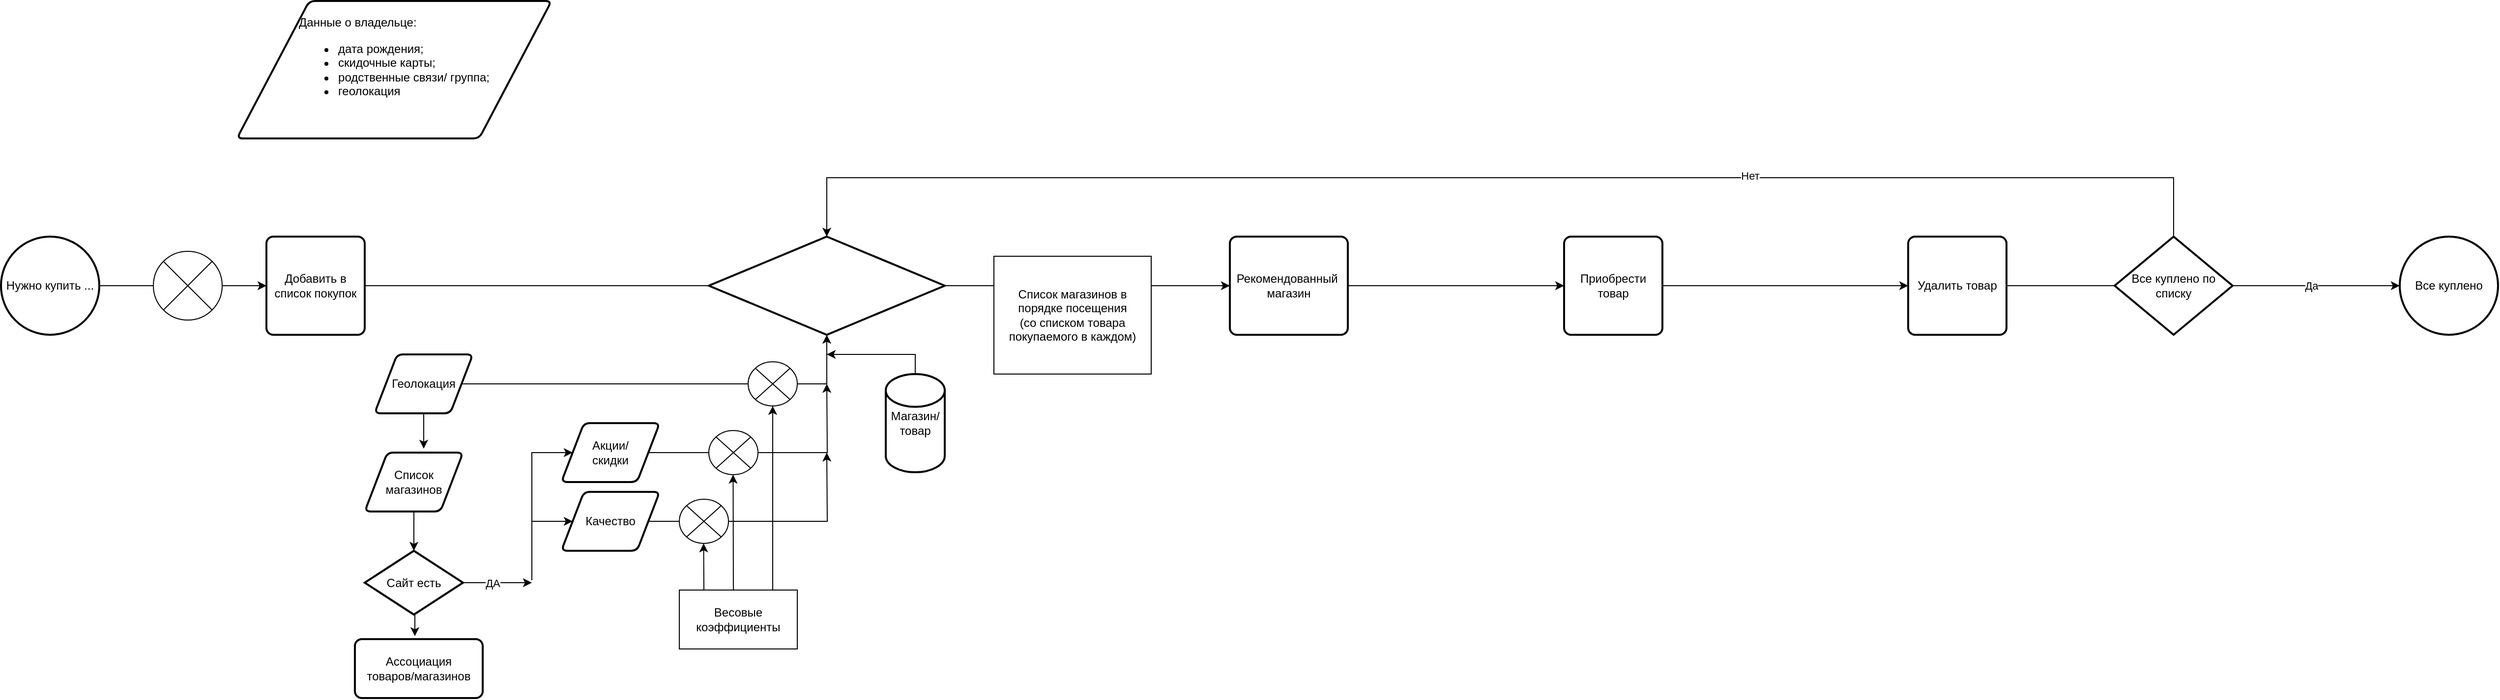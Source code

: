 <mxfile version="17.1.2" type="github">
  <diagram id="aSpPIXPHHALbY8qecASI" name="Page-1">
    <mxGraphModel dx="918" dy="485" grid="1" gridSize="10" guides="1" tooltips="1" connect="1" arrows="1" fold="1" page="1" pageScale="1" pageWidth="827" pageHeight="1169" math="0" shadow="0">
      <root>
        <mxCell id="0" />
        <mxCell id="1" parent="0" />
        <mxCell id="xOB81SDt4LX_O5CGLrkT-13" style="edgeStyle=orthogonalEdgeStyle;rounded=0;orthogonalLoop=1;jettySize=auto;html=1;entryX=0;entryY=0.5;entryDx=0;entryDy=0;" edge="1" parent="1" source="xOB81SDt4LX_O5CGLrkT-1" target="xOB81SDt4LX_O5CGLrkT-3">
          <mxGeometry relative="1" as="geometry" />
        </mxCell>
        <mxCell id="xOB81SDt4LX_O5CGLrkT-1" value="&lt;font style=&quot;vertical-align: inherit&quot;&gt;&lt;font style=&quot;vertical-align: inherit&quot;&gt;&lt;font style=&quot;vertical-align: inherit&quot;&gt;&lt;font style=&quot;vertical-align: inherit&quot;&gt;Нужно купить ...&lt;/font&gt;&lt;/font&gt;&lt;/font&gt;&lt;/font&gt;" style="strokeWidth=2;html=1;shape=mxgraph.flowchart.start_2;whiteSpace=wrap;" vertex="1" parent="1">
          <mxGeometry x="290" y="350" width="100" height="100" as="geometry" />
        </mxCell>
        <mxCell id="xOB81SDt4LX_O5CGLrkT-2" value="&lt;font style=&quot;vertical-align: inherit&quot;&gt;&lt;font style=&quot;vertical-align: inherit&quot;&gt;&lt;font style=&quot;vertical-align: inherit&quot;&gt;&lt;font style=&quot;vertical-align: inherit&quot;&gt;Все куплено&lt;/font&gt;&lt;/font&gt;&lt;/font&gt;&lt;/font&gt;" style="strokeWidth=2;html=1;shape=mxgraph.flowchart.start_2;whiteSpace=wrap;" vertex="1" parent="1">
          <mxGeometry x="2730" y="350" width="100" height="100" as="geometry" />
        </mxCell>
        <mxCell id="xOB81SDt4LX_O5CGLrkT-16" style="edgeStyle=orthogonalEdgeStyle;rounded=0;orthogonalLoop=1;jettySize=auto;html=1;entryX=0;entryY=0.5;entryDx=0;entryDy=0;startArrow=none;" edge="1" parent="1" source="xOB81SDt4LX_O5CGLrkT-24" target="xOB81SDt4LX_O5CGLrkT-4">
          <mxGeometry relative="1" as="geometry" />
        </mxCell>
        <mxCell id="xOB81SDt4LX_O5CGLrkT-3" value="&lt;font style=&quot;vertical-align: inherit&quot;&gt;&lt;font style=&quot;vertical-align: inherit&quot;&gt;&lt;font style=&quot;vertical-align: inherit&quot;&gt;&lt;font style=&quot;vertical-align: inherit&quot;&gt;&lt;font style=&quot;vertical-align: inherit&quot;&gt;&lt;font style=&quot;vertical-align: inherit&quot;&gt;Добавить в список покупок&lt;/font&gt;&lt;/font&gt;&lt;/font&gt;&lt;/font&gt;&lt;/font&gt;&lt;/font&gt;" style="rounded=1;whiteSpace=wrap;html=1;absoluteArcSize=1;arcSize=14;strokeWidth=2;" vertex="1" parent="1">
          <mxGeometry x="560" y="350" width="100" height="100" as="geometry" />
        </mxCell>
        <mxCell id="xOB81SDt4LX_O5CGLrkT-17" style="edgeStyle=orthogonalEdgeStyle;rounded=0;orthogonalLoop=1;jettySize=auto;html=1;entryX=0;entryY=0.5;entryDx=0;entryDy=0;" edge="1" parent="1" source="xOB81SDt4LX_O5CGLrkT-4" target="xOB81SDt4LX_O5CGLrkT-5">
          <mxGeometry relative="1" as="geometry" />
        </mxCell>
        <mxCell id="xOB81SDt4LX_O5CGLrkT-4" value="&lt;font style=&quot;vertical-align: inherit&quot;&gt;&lt;font style=&quot;vertical-align: inherit&quot;&gt;&lt;font style=&quot;vertical-align: inherit&quot;&gt;&lt;font style=&quot;vertical-align: inherit&quot;&gt;Рекомендованный&amp;nbsp; магазин&lt;/font&gt;&lt;/font&gt;&lt;/font&gt;&lt;/font&gt;" style="rounded=1;whiteSpace=wrap;html=1;absoluteArcSize=1;arcSize=14;strokeWidth=2;" vertex="1" parent="1">
          <mxGeometry x="1540" y="350" width="120" height="100" as="geometry" />
        </mxCell>
        <mxCell id="xOB81SDt4LX_O5CGLrkT-18" style="edgeStyle=orthogonalEdgeStyle;rounded=0;orthogonalLoop=1;jettySize=auto;html=1;entryX=0;entryY=0.5;entryDx=0;entryDy=0;" edge="1" parent="1" source="xOB81SDt4LX_O5CGLrkT-5" target="xOB81SDt4LX_O5CGLrkT-6">
          <mxGeometry relative="1" as="geometry" />
        </mxCell>
        <mxCell id="xOB81SDt4LX_O5CGLrkT-5" value="&lt;font style=&quot;vertical-align: inherit&quot;&gt;&lt;font style=&quot;vertical-align: inherit&quot;&gt;Приобрести товар&lt;/font&gt;&lt;/font&gt;" style="rounded=1;whiteSpace=wrap;html=1;absoluteArcSize=1;arcSize=14;strokeWidth=2;" vertex="1" parent="1">
          <mxGeometry x="1880" y="350" width="100" height="100" as="geometry" />
        </mxCell>
        <mxCell id="xOB81SDt4LX_O5CGLrkT-19" style="edgeStyle=orthogonalEdgeStyle;rounded=0;orthogonalLoop=1;jettySize=auto;html=1;entryX=0;entryY=0.5;entryDx=0;entryDy=0;entryPerimeter=0;" edge="1" parent="1" source="xOB81SDt4LX_O5CGLrkT-6" target="xOB81SDt4LX_O5CGLrkT-2">
          <mxGeometry relative="1" as="geometry" />
        </mxCell>
        <mxCell id="xOB81SDt4LX_O5CGLrkT-21" value="&lt;font style=&quot;vertical-align: inherit&quot;&gt;&lt;font style=&quot;vertical-align: inherit&quot;&gt;Да&lt;/font&gt;&lt;/font&gt;" style="edgeLabel;html=1;align=center;verticalAlign=middle;resizable=0;points=[];" vertex="1" connectable="0" parent="xOB81SDt4LX_O5CGLrkT-19">
          <mxGeometry x="0.741" relative="1" as="geometry">
            <mxPoint x="-38" as="offset" />
          </mxGeometry>
        </mxCell>
        <mxCell id="xOB81SDt4LX_O5CGLrkT-6" value="&lt;font style=&quot;vertical-align: inherit&quot;&gt;&lt;font style=&quot;vertical-align: inherit&quot;&gt;&lt;font style=&quot;vertical-align: inherit&quot;&gt;&lt;font style=&quot;vertical-align: inherit&quot;&gt;Удалить товар&lt;/font&gt;&lt;/font&gt;&lt;/font&gt;&lt;/font&gt;" style="rounded=1;whiteSpace=wrap;html=1;absoluteArcSize=1;arcSize=14;strokeWidth=2;" vertex="1" parent="1">
          <mxGeometry x="2230" y="350" width="100" height="100" as="geometry" />
        </mxCell>
        <mxCell id="xOB81SDt4LX_O5CGLrkT-12" value="&lt;div style=&quot;text-align: left&quot;&gt;&lt;span&gt;&lt;font style=&quot;vertical-align: inherit&quot;&gt;&lt;font style=&quot;vertical-align: inherit&quot;&gt;&lt;font style=&quot;vertical-align: inherit&quot;&gt;&lt;font style=&quot;vertical-align: inherit&quot;&gt;&lt;font style=&quot;vertical-align: inherit&quot;&gt;&lt;font style=&quot;vertical-align: inherit&quot;&gt;Данные о владельце:&lt;/font&gt;&lt;/font&gt;&lt;/font&gt;&lt;/font&gt;&lt;/font&gt;&lt;/font&gt;&lt;/span&gt;&lt;/div&gt;&lt;font style=&quot;vertical-align: inherit&quot;&gt;&lt;div style=&quot;text-align: left&quot;&gt;&lt;ul&gt;&lt;li&gt;&lt;span&gt;&lt;font style=&quot;vertical-align: inherit&quot;&gt;&lt;font style=&quot;vertical-align: inherit&quot;&gt;&lt;font style=&quot;vertical-align: inherit&quot;&gt;&lt;font style=&quot;vertical-align: inherit&quot;&gt;&lt;font style=&quot;vertical-align: inherit&quot;&gt;&lt;font style=&quot;vertical-align: inherit&quot;&gt;&lt;font style=&quot;vertical-align: inherit&quot;&gt;&lt;font style=&quot;vertical-align: inherit&quot;&gt;дата рождения;&lt;/font&gt;&lt;/font&gt;&lt;/font&gt;&lt;/font&gt;&lt;/font&gt;&lt;/font&gt;&lt;/font&gt;&lt;/font&gt;&lt;/span&gt;&lt;/li&gt;&lt;li&gt;&lt;font style=&quot;vertical-align: inherit&quot;&gt;&lt;font style=&quot;vertical-align: inherit&quot;&gt;&lt;font style=&quot;vertical-align: inherit&quot;&gt;&lt;font style=&quot;vertical-align: inherit&quot;&gt;&lt;font style=&quot;vertical-align: inherit&quot;&gt;&lt;font style=&quot;vertical-align: inherit&quot;&gt;&lt;font style=&quot;vertical-align: inherit&quot;&gt;&lt;font style=&quot;vertical-align: inherit&quot;&gt;скидочные карты;&lt;/font&gt;&lt;/font&gt;&lt;/font&gt;&lt;/font&gt;&lt;/font&gt;&lt;/font&gt;&lt;/font&gt;&lt;/font&gt;&lt;/li&gt;&lt;li&gt;&lt;font style=&quot;vertical-align: inherit&quot;&gt;&lt;font style=&quot;vertical-align: inherit&quot;&gt;&lt;font style=&quot;vertical-align: inherit&quot;&gt;&lt;font style=&quot;vertical-align: inherit&quot;&gt;&lt;font style=&quot;vertical-align: inherit&quot;&gt;&lt;font style=&quot;vertical-align: inherit&quot;&gt;&lt;font style=&quot;vertical-align: inherit&quot;&gt;&lt;font style=&quot;vertical-align: inherit&quot;&gt;&lt;font style=&quot;vertical-align: inherit&quot;&gt;&lt;font style=&quot;vertical-align: inherit&quot;&gt;&lt;font style=&quot;vertical-align: inherit&quot;&gt;&lt;font style=&quot;vertical-align: inherit&quot;&gt;родственные связи/&lt;/font&gt;&lt;/font&gt;&lt;/font&gt;&lt;/font&gt;&lt;/font&gt;&lt;/font&gt;&lt;/font&gt;&lt;/font&gt;&lt;/font&gt;&lt;/font&gt;&lt;/font&gt;&lt;/font&gt;&lt;font style=&quot;vertical-align: inherit&quot;&gt;&lt;font style=&quot;vertical-align: inherit&quot;&gt;&lt;font style=&quot;vertical-align: inherit&quot;&gt;&lt;font style=&quot;vertical-align: inherit&quot;&gt; группа;&lt;/font&gt;&lt;/font&gt;&lt;/font&gt;&lt;/font&gt;&lt;/li&gt;&lt;li&gt;&lt;font style=&quot;vertical-align: inherit&quot;&gt;&lt;font style=&quot;vertical-align: inherit&quot;&gt;&lt;font style=&quot;vertical-align: inherit&quot;&gt;&lt;font style=&quot;vertical-align: inherit&quot;&gt;&lt;font style=&quot;vertical-align: inherit&quot;&gt;&lt;font style=&quot;vertical-align: inherit&quot;&gt;геолокация&lt;/font&gt;&lt;/font&gt;&lt;/font&gt;&lt;/font&gt;&lt;/font&gt;&lt;/font&gt;&lt;/li&gt;&lt;/ul&gt;&lt;/div&gt;&lt;font style=&quot;vertical-align: inherit&quot;&gt;&lt;div style=&quot;text-align: left&quot;&gt;&lt;br&gt;&lt;/div&gt;&lt;/font&gt;&lt;/font&gt;" style="shape=parallelogram;html=1;strokeWidth=2;perimeter=parallelogramPerimeter;whiteSpace=wrap;rounded=1;arcSize=12;size=0.23;" vertex="1" parent="1">
          <mxGeometry x="530" y="110" width="320" height="140" as="geometry" />
        </mxCell>
        <mxCell id="xOB81SDt4LX_O5CGLrkT-14" value="" style="verticalLabelPosition=bottom;verticalAlign=top;html=1;shape=mxgraph.flowchart.or;" vertex="1" parent="1">
          <mxGeometry x="445" y="365" width="70" height="70" as="geometry" />
        </mxCell>
        <mxCell id="xOB81SDt4LX_O5CGLrkT-22" style="edgeStyle=orthogonalEdgeStyle;rounded=0;orthogonalLoop=1;jettySize=auto;html=1;entryX=0.5;entryY=0;entryDx=0;entryDy=0;entryPerimeter=0;" edge="1" parent="1" source="xOB81SDt4LX_O5CGLrkT-20" target="xOB81SDt4LX_O5CGLrkT-24">
          <mxGeometry relative="1" as="geometry">
            <mxPoint x="2460" y="230" as="targetPoint" />
            <Array as="points">
              <mxPoint x="2500" y="290" />
              <mxPoint x="1130" y="290" />
            </Array>
          </mxGeometry>
        </mxCell>
        <mxCell id="xOB81SDt4LX_O5CGLrkT-23" value="&lt;font style=&quot;vertical-align: inherit&quot;&gt;&lt;font style=&quot;vertical-align: inherit&quot;&gt;Нет&lt;/font&gt;&lt;/font&gt;" style="edgeLabel;html=1;align=center;verticalAlign=middle;resizable=0;points=[];" vertex="1" connectable="0" parent="xOB81SDt4LX_O5CGLrkT-22">
          <mxGeometry x="-0.34" y="-2" relative="1" as="geometry">
            <mxPoint as="offset" />
          </mxGeometry>
        </mxCell>
        <mxCell id="xOB81SDt4LX_O5CGLrkT-20" value="&lt;font style=&quot;vertical-align: inherit&quot;&gt;&lt;font style=&quot;vertical-align: inherit&quot;&gt;&lt;font style=&quot;vertical-align: inherit&quot;&gt;&lt;font style=&quot;vertical-align: inherit&quot;&gt;Все куплено по списку&lt;/font&gt;&lt;/font&gt;&lt;/font&gt;&lt;/font&gt;" style="strokeWidth=2;html=1;shape=mxgraph.flowchart.decision;whiteSpace=wrap;" vertex="1" parent="1">
          <mxGeometry x="2440" y="350" width="120" height="100" as="geometry" />
        </mxCell>
        <mxCell id="xOB81SDt4LX_O5CGLrkT-24" value="" style="strokeWidth=2;html=1;shape=mxgraph.flowchart.decision;whiteSpace=wrap;" vertex="1" parent="1">
          <mxGeometry x="1010" y="350" width="240" height="100" as="geometry" />
        </mxCell>
        <mxCell id="xOB81SDt4LX_O5CGLrkT-28" value="" style="edgeStyle=orthogonalEdgeStyle;rounded=0;orthogonalLoop=1;jettySize=auto;html=1;entryX=0;entryY=0.5;entryDx=0;entryDy=0;endArrow=none;" edge="1" parent="1" source="xOB81SDt4LX_O5CGLrkT-3" target="xOB81SDt4LX_O5CGLrkT-24">
          <mxGeometry relative="1" as="geometry">
            <mxPoint x="910" y="400" as="sourcePoint" />
            <mxPoint x="1540" y="400" as="targetPoint" />
          </mxGeometry>
        </mxCell>
        <mxCell id="xOB81SDt4LX_O5CGLrkT-30" style="edgeStyle=orthogonalEdgeStyle;rounded=0;orthogonalLoop=1;jettySize=auto;html=1;exitX=1;exitY=0.5;exitDx=0;exitDy=0;startArrow=none;" edge="1" parent="1" source="xOB81SDt4LX_O5CGLrkT-35" target="xOB81SDt4LX_O5CGLrkT-24">
          <mxGeometry relative="1" as="geometry">
            <Array as="points">
              <mxPoint x="1130" y="500" />
            </Array>
          </mxGeometry>
        </mxCell>
        <mxCell id="xOB81SDt4LX_O5CGLrkT-59" style="edgeStyle=orthogonalEdgeStyle;rounded=0;orthogonalLoop=1;jettySize=auto;html=1;entryX=0.6;entryY=-0.067;entryDx=0;entryDy=0;entryPerimeter=0;" edge="1" parent="1" source="xOB81SDt4LX_O5CGLrkT-29" target="xOB81SDt4LX_O5CGLrkT-58">
          <mxGeometry relative="1" as="geometry" />
        </mxCell>
        <mxCell id="xOB81SDt4LX_O5CGLrkT-29" value="Геолокация" style="shape=parallelogram;html=1;strokeWidth=2;perimeter=parallelogramPerimeter;whiteSpace=wrap;rounded=1;arcSize=12;size=0.23;" vertex="1" parent="1">
          <mxGeometry x="670" y="470" width="100" height="60" as="geometry" />
        </mxCell>
        <mxCell id="xOB81SDt4LX_O5CGLrkT-32" style="edgeStyle=orthogonalEdgeStyle;rounded=0;orthogonalLoop=1;jettySize=auto;html=1;exitX=1;exitY=0.5;exitDx=0;exitDy=0;startArrow=none;" edge="1" parent="1" source="xOB81SDt4LX_O5CGLrkT-36">
          <mxGeometry relative="1" as="geometry">
            <mxPoint x="1130" y="500" as="targetPoint" />
          </mxGeometry>
        </mxCell>
        <mxCell id="xOB81SDt4LX_O5CGLrkT-31" value="Акции/&lt;br&gt;скидки" style="shape=parallelogram;html=1;strokeWidth=2;perimeter=parallelogramPerimeter;whiteSpace=wrap;rounded=1;arcSize=12;size=0.23;" vertex="1" parent="1">
          <mxGeometry x="860" y="540" width="100" height="60" as="geometry" />
        </mxCell>
        <mxCell id="xOB81SDt4LX_O5CGLrkT-34" style="edgeStyle=orthogonalEdgeStyle;rounded=0;orthogonalLoop=1;jettySize=auto;html=1;" edge="1" parent="1" source="xOB81SDt4LX_O5CGLrkT-33">
          <mxGeometry relative="1" as="geometry">
            <mxPoint x="1130" y="570" as="targetPoint" />
          </mxGeometry>
        </mxCell>
        <mxCell id="xOB81SDt4LX_O5CGLrkT-33" value="Качество" style="shape=parallelogram;html=1;strokeWidth=2;perimeter=parallelogramPerimeter;whiteSpace=wrap;rounded=1;arcSize=12;size=0.23;" vertex="1" parent="1">
          <mxGeometry x="860" y="610" width="100" height="60" as="geometry" />
        </mxCell>
        <mxCell id="xOB81SDt4LX_O5CGLrkT-36" value="" style="verticalLabelPosition=bottom;verticalAlign=top;html=1;shape=mxgraph.flowchart.or;" vertex="1" parent="1">
          <mxGeometry x="1010" y="547.5" width="50" height="45" as="geometry" />
        </mxCell>
        <mxCell id="xOB81SDt4LX_O5CGLrkT-37" value="" style="edgeStyle=orthogonalEdgeStyle;rounded=0;orthogonalLoop=1;jettySize=auto;html=1;exitX=1;exitY=0.5;exitDx=0;exitDy=0;endArrow=none;" edge="1" parent="1" source="xOB81SDt4LX_O5CGLrkT-31" target="xOB81SDt4LX_O5CGLrkT-36">
          <mxGeometry relative="1" as="geometry">
            <mxPoint x="1130" y="500" as="targetPoint" />
            <mxPoint x="998.5" y="570" as="sourcePoint" />
          </mxGeometry>
        </mxCell>
        <mxCell id="xOB81SDt4LX_O5CGLrkT-38" value="" style="verticalLabelPosition=bottom;verticalAlign=top;html=1;shape=mxgraph.flowchart.or;" vertex="1" parent="1">
          <mxGeometry x="980" y="617.5" width="50" height="45" as="geometry" />
        </mxCell>
        <mxCell id="xOB81SDt4LX_O5CGLrkT-35" value="" style="verticalLabelPosition=bottom;verticalAlign=top;html=1;shape=mxgraph.flowchart.or;" vertex="1" parent="1">
          <mxGeometry x="1050" y="477.5" width="50" height="45" as="geometry" />
        </mxCell>
        <mxCell id="xOB81SDt4LX_O5CGLrkT-39" value="" style="edgeStyle=orthogonalEdgeStyle;rounded=0;orthogonalLoop=1;jettySize=auto;html=1;exitX=1;exitY=0.5;exitDx=0;exitDy=0;endArrow=none;" edge="1" parent="1" source="xOB81SDt4LX_O5CGLrkT-29" target="xOB81SDt4LX_O5CGLrkT-35">
          <mxGeometry relative="1" as="geometry">
            <mxPoint x="998.5" y="500" as="sourcePoint" />
            <mxPoint x="1130" y="450" as="targetPoint" />
            <Array as="points" />
          </mxGeometry>
        </mxCell>
        <mxCell id="xOB81SDt4LX_O5CGLrkT-45" value="" style="endArrow=classic;html=1;rounded=0;entryX=0.5;entryY=1;entryDx=0;entryDy=0;entryPerimeter=0;" edge="1" parent="1" target="xOB81SDt4LX_O5CGLrkT-35">
          <mxGeometry width="50" height="50" relative="1" as="geometry">
            <mxPoint x="1075" y="710" as="sourcePoint" />
            <mxPoint x="1030" y="530" as="targetPoint" />
            <Array as="points" />
          </mxGeometry>
        </mxCell>
        <mxCell id="xOB81SDt4LX_O5CGLrkT-46" value="" style="endArrow=classic;html=1;rounded=0;entryX=0.5;entryY=1;entryDx=0;entryDy=0;entryPerimeter=0;" edge="1" parent="1">
          <mxGeometry width="50" height="50" relative="1" as="geometry">
            <mxPoint x="1035" y="710" as="sourcePoint" />
            <mxPoint x="1034.71" y="592.5" as="targetPoint" />
            <Array as="points" />
          </mxGeometry>
        </mxCell>
        <mxCell id="xOB81SDt4LX_O5CGLrkT-47" value="" style="endArrow=classic;html=1;rounded=0;entryX=0.5;entryY=1;entryDx=0;entryDy=0;entryPerimeter=0;" edge="1" parent="1">
          <mxGeometry width="50" height="50" relative="1" as="geometry">
            <mxPoint x="1005" y="710" as="sourcePoint" />
            <mxPoint x="1004.71" y="662.5" as="targetPoint" />
            <Array as="points" />
          </mxGeometry>
        </mxCell>
        <mxCell id="xOB81SDt4LX_O5CGLrkT-50" value="Весовые коэффициенты" style="rounded=0;whiteSpace=wrap;html=1;" vertex="1" parent="1">
          <mxGeometry x="980" y="710" width="120" height="60" as="geometry" />
        </mxCell>
        <mxCell id="xOB81SDt4LX_O5CGLrkT-52" value="Список магазинов в порядке посещения&lt;br&gt;(со списком товара покупаемого в каждом)" style="rounded=0;whiteSpace=wrap;html=1;" vertex="1" parent="1">
          <mxGeometry x="1300" y="370" width="160" height="120" as="geometry" />
        </mxCell>
        <mxCell id="xOB81SDt4LX_O5CGLrkT-55" style="edgeStyle=orthogonalEdgeStyle;rounded=0;orthogonalLoop=1;jettySize=auto;html=1;" edge="1" parent="1" source="xOB81SDt4LX_O5CGLrkT-54">
          <mxGeometry relative="1" as="geometry">
            <mxPoint x="1130" y="470" as="targetPoint" />
            <Array as="points">
              <mxPoint x="1220" y="470" />
              <mxPoint x="1130" y="470" />
            </Array>
          </mxGeometry>
        </mxCell>
        <mxCell id="xOB81SDt4LX_O5CGLrkT-54" value="Магазин/товар" style="strokeWidth=2;html=1;shape=mxgraph.flowchart.database;whiteSpace=wrap;" vertex="1" parent="1">
          <mxGeometry x="1190" y="490" width="60" height="100" as="geometry" />
        </mxCell>
        <mxCell id="xOB81SDt4LX_O5CGLrkT-61" style="edgeStyle=orthogonalEdgeStyle;rounded=0;orthogonalLoop=1;jettySize=auto;html=1;entryX=0.5;entryY=0;entryDx=0;entryDy=0;entryPerimeter=0;" edge="1" parent="1" source="xOB81SDt4LX_O5CGLrkT-58" target="xOB81SDt4LX_O5CGLrkT-60">
          <mxGeometry relative="1" as="geometry" />
        </mxCell>
        <mxCell id="xOB81SDt4LX_O5CGLrkT-58" value="Список&lt;br&gt;магазинов" style="shape=parallelogram;html=1;strokeWidth=2;perimeter=parallelogramPerimeter;whiteSpace=wrap;rounded=1;arcSize=12;size=0.23;" vertex="1" parent="1">
          <mxGeometry x="660" y="570" width="100" height="60" as="geometry" />
        </mxCell>
        <mxCell id="xOB81SDt4LX_O5CGLrkT-63" style="edgeStyle=orthogonalEdgeStyle;rounded=0;orthogonalLoop=1;jettySize=auto;html=1;" edge="1" parent="1" source="xOB81SDt4LX_O5CGLrkT-60">
          <mxGeometry relative="1" as="geometry">
            <mxPoint x="830" y="702.5" as="targetPoint" />
          </mxGeometry>
        </mxCell>
        <mxCell id="xOB81SDt4LX_O5CGLrkT-64" value="ДА" style="edgeLabel;html=1;align=center;verticalAlign=middle;resizable=0;points=[];" vertex="1" connectable="0" parent="xOB81SDt4LX_O5CGLrkT-63">
          <mxGeometry x="-0.163" relative="1" as="geometry">
            <mxPoint as="offset" />
          </mxGeometry>
        </mxCell>
        <mxCell id="xOB81SDt4LX_O5CGLrkT-68" style="edgeStyle=orthogonalEdgeStyle;rounded=0;orthogonalLoop=1;jettySize=auto;html=1;exitX=0.5;exitY=1;exitDx=0;exitDy=0;exitPerimeter=0;entryX=0.469;entryY=-0.051;entryDx=0;entryDy=0;entryPerimeter=0;" edge="1" parent="1" source="xOB81SDt4LX_O5CGLrkT-60" target="xOB81SDt4LX_O5CGLrkT-62">
          <mxGeometry relative="1" as="geometry" />
        </mxCell>
        <mxCell id="xOB81SDt4LX_O5CGLrkT-60" value="Сайт есть" style="strokeWidth=2;html=1;shape=mxgraph.flowchart.decision;whiteSpace=wrap;" vertex="1" parent="1">
          <mxGeometry x="660" y="670" width="100" height="65" as="geometry" />
        </mxCell>
        <mxCell id="xOB81SDt4LX_O5CGLrkT-62" value="Ассоциация&lt;br&gt;товаров/магазинов" style="rounded=1;whiteSpace=wrap;html=1;absoluteArcSize=1;arcSize=14;strokeWidth=2;" vertex="1" parent="1">
          <mxGeometry x="650" y="760" width="130" height="60" as="geometry" />
        </mxCell>
        <mxCell id="xOB81SDt4LX_O5CGLrkT-65" value="" style="endArrow=classic;html=1;rounded=0;entryX=0;entryY=0.5;entryDx=0;entryDy=0;" edge="1" parent="1" target="xOB81SDt4LX_O5CGLrkT-31">
          <mxGeometry width="50" height="50" relative="1" as="geometry">
            <mxPoint x="830" y="700" as="sourcePoint" />
            <mxPoint x="870" y="560" as="targetPoint" />
            <Array as="points">
              <mxPoint x="830" y="570" />
            </Array>
          </mxGeometry>
        </mxCell>
        <mxCell id="xOB81SDt4LX_O5CGLrkT-66" value="" style="endArrow=classic;html=1;rounded=0;entryX=0;entryY=0.5;entryDx=0;entryDy=0;" edge="1" parent="1" target="xOB81SDt4LX_O5CGLrkT-33">
          <mxGeometry width="50" height="50" relative="1" as="geometry">
            <mxPoint x="830" y="640" as="sourcePoint" />
            <mxPoint x="870" y="560" as="targetPoint" />
          </mxGeometry>
        </mxCell>
      </root>
    </mxGraphModel>
  </diagram>
</mxfile>
